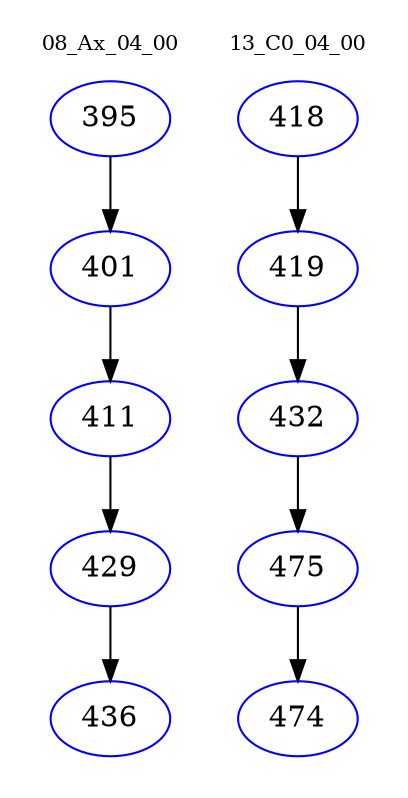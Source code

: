 digraph{
subgraph cluster_0 {
color = white
label = "08_Ax_04_00";
fontsize=10;
T0_395 [label="395", color="blue"]
T0_395 -> T0_401 [color="black"]
T0_401 [label="401", color="blue"]
T0_401 -> T0_411 [color="black"]
T0_411 [label="411", color="blue"]
T0_411 -> T0_429 [color="black"]
T0_429 [label="429", color="blue"]
T0_429 -> T0_436 [color="black"]
T0_436 [label="436", color="blue"]
}
subgraph cluster_1 {
color = white
label = "13_C0_04_00";
fontsize=10;
T1_418 [label="418", color="blue"]
T1_418 -> T1_419 [color="black"]
T1_419 [label="419", color="blue"]
T1_419 -> T1_432 [color="black"]
T1_432 [label="432", color="blue"]
T1_432 -> T1_475 [color="black"]
T1_475 [label="475", color="blue"]
T1_475 -> T1_474 [color="black"]
T1_474 [label="474", color="blue"]
}
}
